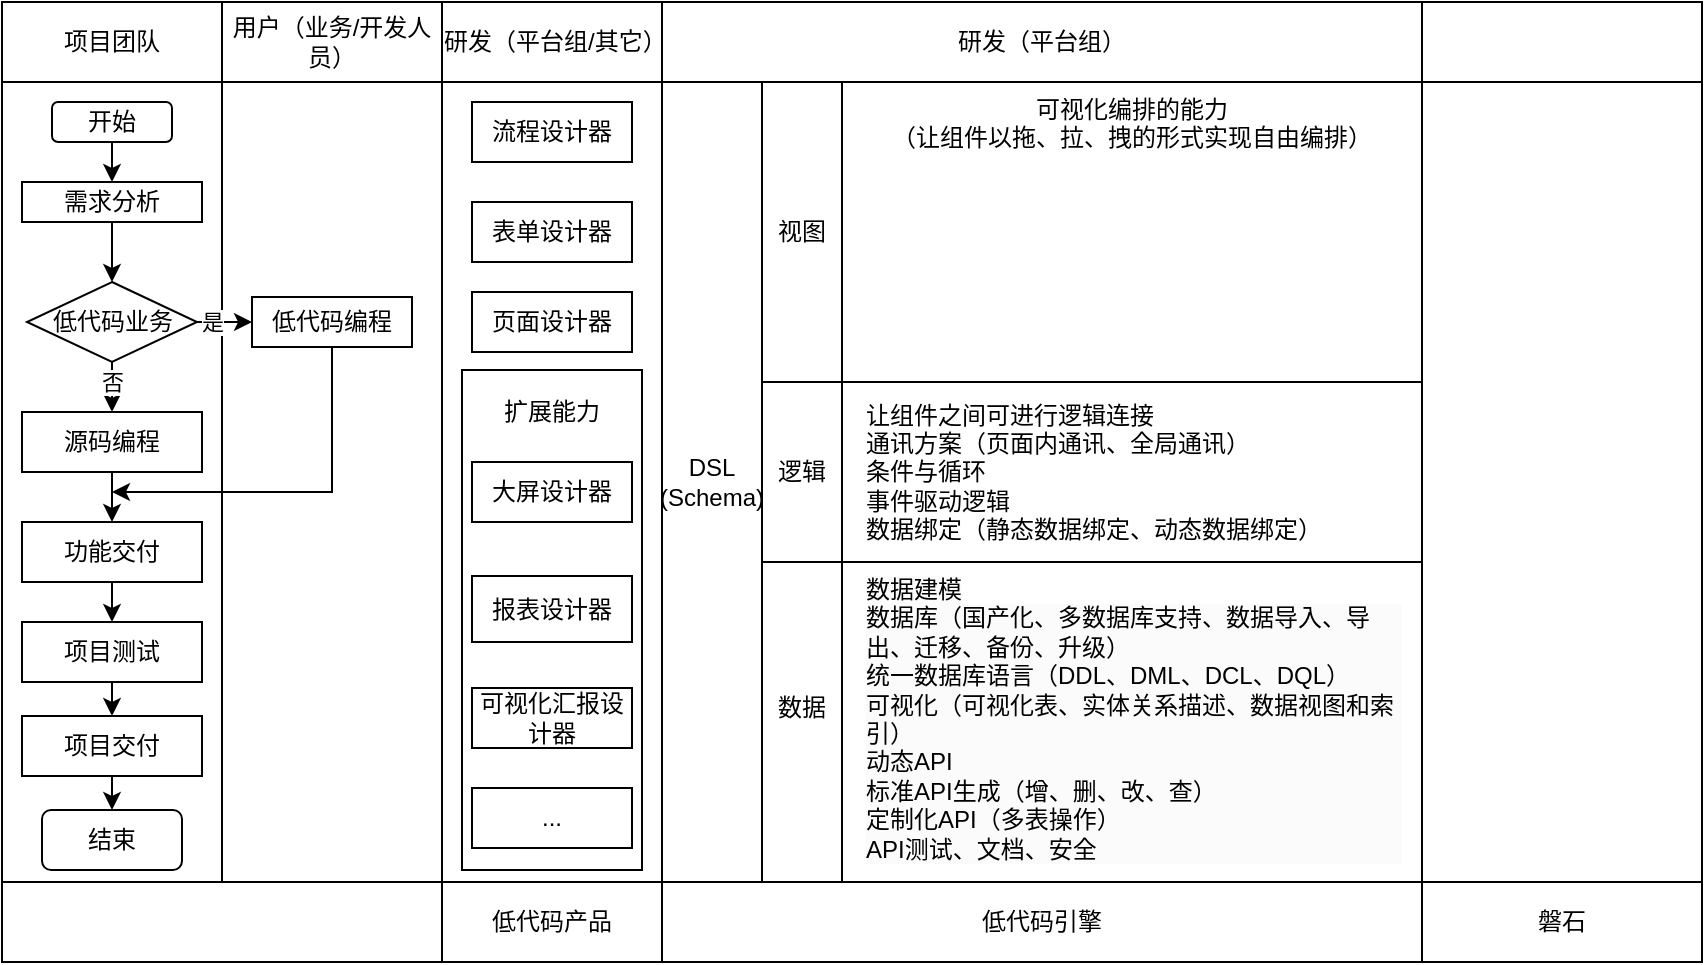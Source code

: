 <mxfile version="24.2.3" type="github">
  <diagram name="第 1 页" id="ji11t7zjMDZuTKzRz6_U">
    <mxGraphModel dx="2074" dy="678" grid="1" gridSize="10" guides="1" tooltips="1" connect="1" arrows="1" fold="1" page="1" pageScale="1" pageWidth="827" pageHeight="1169" math="0" shadow="0">
      <root>
        <mxCell id="0" />
        <mxCell id="1" parent="0" />
        <mxCell id="Uosc3sd0xL7aGzGoplJn-10" value="" style="rounded=0;whiteSpace=wrap;html=1;fillColor=none;" vertex="1" parent="1">
          <mxGeometry x="190" y="120" width="110" height="400" as="geometry" />
        </mxCell>
        <mxCell id="Uosc3sd0xL7aGzGoplJn-77" value="" style="rounded=0;whiteSpace=wrap;html=1;fillColor=none;" vertex="1" parent="1">
          <mxGeometry x="200" y="264" width="90" height="250" as="geometry" />
        </mxCell>
        <mxCell id="Uosc3sd0xL7aGzGoplJn-5" value="研发（平台组）" style="rounded=0;whiteSpace=wrap;html=1;align=center;" vertex="1" parent="1">
          <mxGeometry x="300" y="80" width="380" height="40" as="geometry" />
        </mxCell>
        <mxCell id="Uosc3sd0xL7aGzGoplJn-6" value="用户（业务/开发人员）" style="rounded=0;whiteSpace=wrap;html=1;" vertex="1" parent="1">
          <mxGeometry x="80" y="80" width="110" height="40" as="geometry" />
        </mxCell>
        <mxCell id="Uosc3sd0xL7aGzGoplJn-7" value="研发（平台组/其它）" style="rounded=0;whiteSpace=wrap;html=1;" vertex="1" parent="1">
          <mxGeometry x="190" y="80" width="110" height="40" as="geometry" />
        </mxCell>
        <mxCell id="Uosc3sd0xL7aGzGoplJn-8" value="" style="rounded=0;whiteSpace=wrap;html=1;" vertex="1" parent="1">
          <mxGeometry x="80" y="120" width="110" height="400" as="geometry" />
        </mxCell>
        <mxCell id="Uosc3sd0xL7aGzGoplJn-17" value="项目团队" style="rounded=0;whiteSpace=wrap;html=1;" vertex="1" parent="1">
          <mxGeometry x="-30" y="80" width="110" height="40" as="geometry" />
        </mxCell>
        <mxCell id="Uosc3sd0xL7aGzGoplJn-18" value="" style="rounded=0;whiteSpace=wrap;html=1;" vertex="1" parent="1">
          <mxGeometry x="-30" y="120" width="110" height="400" as="geometry" />
        </mxCell>
        <mxCell id="Uosc3sd0xL7aGzGoplJn-19" value="开始" style="rounded=1;whiteSpace=wrap;html=1;" vertex="1" parent="1">
          <mxGeometry x="-5" y="130" width="60" height="20" as="geometry" />
        </mxCell>
        <mxCell id="Uosc3sd0xL7aGzGoplJn-20" value="低代码业务" style="rhombus;whiteSpace=wrap;html=1;" vertex="1" parent="1">
          <mxGeometry x="-17.5" y="220" width="85" height="40" as="geometry" />
        </mxCell>
        <mxCell id="Uosc3sd0xL7aGzGoplJn-21" value="需求分析" style="rounded=0;whiteSpace=wrap;html=1;" vertex="1" parent="1">
          <mxGeometry x="-20" y="170" width="90" height="20" as="geometry" />
        </mxCell>
        <mxCell id="Uosc3sd0xL7aGzGoplJn-22" value="结束" style="rounded=1;whiteSpace=wrap;html=1;" vertex="1" parent="1">
          <mxGeometry x="-10" y="484" width="70" height="30" as="geometry" />
        </mxCell>
        <mxCell id="Uosc3sd0xL7aGzGoplJn-23" value="项目测试" style="rounded=0;whiteSpace=wrap;html=1;" vertex="1" parent="1">
          <mxGeometry x="-20" y="390" width="90" height="30" as="geometry" />
        </mxCell>
        <mxCell id="Uosc3sd0xL7aGzGoplJn-25" value="源码编程" style="rounded=0;whiteSpace=wrap;html=1;" vertex="1" parent="1">
          <mxGeometry x="-20" y="285" width="90" height="30" as="geometry" />
        </mxCell>
        <mxCell id="Uosc3sd0xL7aGzGoplJn-26" value="项目交付" style="rounded=0;whiteSpace=wrap;html=1;" vertex="1" parent="1">
          <mxGeometry x="-20" y="437" width="90" height="30" as="geometry" />
        </mxCell>
        <mxCell id="Uosc3sd0xL7aGzGoplJn-32" value="" style="endArrow=classic;html=1;rounded=0;exitX=0.5;exitY=1;exitDx=0;exitDy=0;" edge="1" parent="1" source="Uosc3sd0xL7aGzGoplJn-19" target="Uosc3sd0xL7aGzGoplJn-21">
          <mxGeometry width="50" height="50" relative="1" as="geometry">
            <mxPoint x="220" y="270" as="sourcePoint" />
            <mxPoint x="270" y="220" as="targetPoint" />
          </mxGeometry>
        </mxCell>
        <mxCell id="Uosc3sd0xL7aGzGoplJn-33" value="" style="endArrow=classic;html=1;rounded=0;exitX=0.5;exitY=1;exitDx=0;exitDy=0;entryX=0.5;entryY=0;entryDx=0;entryDy=0;" edge="1" parent="1" source="Uosc3sd0xL7aGzGoplJn-21" target="Uosc3sd0xL7aGzGoplJn-20">
          <mxGeometry width="50" height="50" relative="1" as="geometry">
            <mxPoint x="24.76" y="210" as="sourcePoint" />
            <mxPoint x="24.76" y="230" as="targetPoint" />
          </mxGeometry>
        </mxCell>
        <mxCell id="Uosc3sd0xL7aGzGoplJn-34" value="" style="endArrow=classic;html=1;rounded=0;exitX=0.5;exitY=1;exitDx=0;exitDy=0;" edge="1" parent="1" source="Uosc3sd0xL7aGzGoplJn-20" target="Uosc3sd0xL7aGzGoplJn-25">
          <mxGeometry width="50" height="50" relative="1" as="geometry">
            <mxPoint x="35" y="220" as="sourcePoint" />
            <mxPoint x="35" y="240" as="targetPoint" />
          </mxGeometry>
        </mxCell>
        <mxCell id="Uosc3sd0xL7aGzGoplJn-47" value="否" style="edgeLabel;html=1;align=center;verticalAlign=middle;resizable=0;points=[];" vertex="1" connectable="0" parent="Uosc3sd0xL7aGzGoplJn-34">
          <mxGeometry x="-0.22" relative="1" as="geometry">
            <mxPoint as="offset" />
          </mxGeometry>
        </mxCell>
        <mxCell id="Uosc3sd0xL7aGzGoplJn-35" value="" style="endArrow=classic;html=1;rounded=0;exitX=0.5;exitY=1;exitDx=0;exitDy=0;entryX=0.5;entryY=0;entryDx=0;entryDy=0;" edge="1" parent="1" source="Uosc3sd0xL7aGzGoplJn-25" target="Uosc3sd0xL7aGzGoplJn-38">
          <mxGeometry width="50" height="50" relative="1" as="geometry">
            <mxPoint x="35" y="290" as="sourcePoint" />
            <mxPoint x="35" y="320" as="targetPoint" />
          </mxGeometry>
        </mxCell>
        <mxCell id="Uosc3sd0xL7aGzGoplJn-36" value="" style="endArrow=classic;html=1;rounded=0;exitX=0.5;exitY=1;exitDx=0;exitDy=0;entryX=0.5;entryY=0;entryDx=0;entryDy=0;" edge="1" parent="1" source="Uosc3sd0xL7aGzGoplJn-23" target="Uosc3sd0xL7aGzGoplJn-26">
          <mxGeometry width="50" height="50" relative="1" as="geometry">
            <mxPoint x="35" y="350" as="sourcePoint" />
            <mxPoint x="35" y="380" as="targetPoint" />
          </mxGeometry>
        </mxCell>
        <mxCell id="Uosc3sd0xL7aGzGoplJn-37" value="" style="endArrow=classic;html=1;rounded=0;exitX=0.5;exitY=1;exitDx=0;exitDy=0;entryX=0.5;entryY=0;entryDx=0;entryDy=0;" edge="1" parent="1" source="Uosc3sd0xL7aGzGoplJn-26" target="Uosc3sd0xL7aGzGoplJn-22">
          <mxGeometry width="50" height="50" relative="1" as="geometry">
            <mxPoint x="35" y="410" as="sourcePoint" />
            <mxPoint x="35" y="430" as="targetPoint" />
          </mxGeometry>
        </mxCell>
        <mxCell id="Uosc3sd0xL7aGzGoplJn-38" value="功能交付" style="rounded=0;whiteSpace=wrap;html=1;" vertex="1" parent="1">
          <mxGeometry x="-20" y="340" width="90" height="30" as="geometry" />
        </mxCell>
        <mxCell id="Uosc3sd0xL7aGzGoplJn-39" value="" style="endArrow=classic;html=1;rounded=0;exitX=0.5;exitY=1;exitDx=0;exitDy=0;entryX=0.5;entryY=0;entryDx=0;entryDy=0;" edge="1" parent="1" source="Uosc3sd0xL7aGzGoplJn-38" target="Uosc3sd0xL7aGzGoplJn-23">
          <mxGeometry width="50" height="50" relative="1" as="geometry">
            <mxPoint x="24.76" y="370" as="sourcePoint" />
            <mxPoint x="24.76" y="387" as="targetPoint" />
          </mxGeometry>
        </mxCell>
        <mxCell id="Uosc3sd0xL7aGzGoplJn-41" value="低代码编程" style="rounded=0;whiteSpace=wrap;html=1;" vertex="1" parent="1">
          <mxGeometry x="95" y="227.5" width="80" height="25" as="geometry" />
        </mxCell>
        <mxCell id="Uosc3sd0xL7aGzGoplJn-42" value="" style="endArrow=classic;html=1;rounded=0;exitX=0.5;exitY=1;exitDx=0;exitDy=0;" edge="1" parent="1" source="Uosc3sd0xL7aGzGoplJn-41">
          <mxGeometry width="50" height="50" relative="1" as="geometry">
            <mxPoint x="135" y="270" as="sourcePoint" />
            <mxPoint x="25" y="325" as="targetPoint" />
            <Array as="points">
              <mxPoint x="135" y="325" />
            </Array>
          </mxGeometry>
        </mxCell>
        <mxCell id="Uosc3sd0xL7aGzGoplJn-45" value="" style="endArrow=classic;html=1;rounded=0;entryX=0;entryY=0.5;entryDx=0;entryDy=0;exitX=1;exitY=0.5;exitDx=0;exitDy=0;" edge="1" parent="1" source="Uosc3sd0xL7aGzGoplJn-20" target="Uosc3sd0xL7aGzGoplJn-41">
          <mxGeometry width="50" height="50" relative="1" as="geometry">
            <mxPoint x="35" y="220" as="sourcePoint" />
            <mxPoint x="35" y="240" as="targetPoint" />
          </mxGeometry>
        </mxCell>
        <mxCell id="Uosc3sd0xL7aGzGoplJn-46" value="是" style="edgeLabel;html=1;align=center;verticalAlign=middle;resizable=0;points=[];" vertex="1" connectable="0" parent="Uosc3sd0xL7aGzGoplJn-45">
          <mxGeometry x="-0.455" relative="1" as="geometry">
            <mxPoint as="offset" />
          </mxGeometry>
        </mxCell>
        <mxCell id="Uosc3sd0xL7aGzGoplJn-54" value="流程设计器" style="rounded=0;whiteSpace=wrap;html=1;" vertex="1" parent="1">
          <mxGeometry x="205" y="130" width="80" height="30" as="geometry" />
        </mxCell>
        <mxCell id="Uosc3sd0xL7aGzGoplJn-55" value="表单设计器" style="rounded=0;whiteSpace=wrap;html=1;" vertex="1" parent="1">
          <mxGeometry x="205" y="180" width="80" height="30" as="geometry" />
        </mxCell>
        <mxCell id="Uosc3sd0xL7aGzGoplJn-56" value="页面设计器" style="rounded=0;whiteSpace=wrap;html=1;" vertex="1" parent="1">
          <mxGeometry x="205" y="225" width="80" height="30" as="geometry" />
        </mxCell>
        <mxCell id="Uosc3sd0xL7aGzGoplJn-57" value="报表设计器" style="rounded=0;whiteSpace=wrap;html=1;" vertex="1" parent="1">
          <mxGeometry x="205" y="367" width="80" height="33" as="geometry" />
        </mxCell>
        <mxCell id="Uosc3sd0xL7aGzGoplJn-58" value="大屏设计器" style="rounded=0;whiteSpace=wrap;html=1;" vertex="1" parent="1">
          <mxGeometry x="205" y="310" width="80" height="30" as="geometry" />
        </mxCell>
        <mxCell id="Uosc3sd0xL7aGzGoplJn-59" value="可视化汇报设计器" style="rounded=0;whiteSpace=wrap;html=1;" vertex="1" parent="1">
          <mxGeometry x="205" y="423" width="80" height="30" as="geometry" />
        </mxCell>
        <mxCell id="Uosc3sd0xL7aGzGoplJn-60" value="..." style="rounded=0;whiteSpace=wrap;html=1;" vertex="1" parent="1">
          <mxGeometry x="205" y="473" width="80" height="30" as="geometry" />
        </mxCell>
        <mxCell id="Uosc3sd0xL7aGzGoplJn-62" value="" style="rounded=0;whiteSpace=wrap;html=1;" vertex="1" parent="1">
          <mxGeometry x="-30" y="520" width="710" height="40" as="geometry" />
        </mxCell>
        <mxCell id="Uosc3sd0xL7aGzGoplJn-63" value="低代码产品" style="rounded=0;whiteSpace=wrap;html=1;" vertex="1" parent="1">
          <mxGeometry x="190" y="520" width="110" height="40" as="geometry" />
        </mxCell>
        <mxCell id="Uosc3sd0xL7aGzGoplJn-64" value="低代码引擎" style="rounded=0;whiteSpace=wrap;html=1;" vertex="1" parent="1">
          <mxGeometry x="300" y="520" width="380" height="40" as="geometry" />
        </mxCell>
        <mxCell id="Uosc3sd0xL7aGzGoplJn-65" value="" style="rounded=0;whiteSpace=wrap;html=1;" vertex="1" parent="1">
          <mxGeometry x="300" y="120" width="380" height="400" as="geometry" />
        </mxCell>
        <mxCell id="Uosc3sd0xL7aGzGoplJn-66" value="磐石" style="rounded=0;whiteSpace=wrap;html=1;" vertex="1" parent="1">
          <mxGeometry x="680" y="520" width="140" height="40" as="geometry" />
        </mxCell>
        <mxCell id="Uosc3sd0xL7aGzGoplJn-67" value="" style="rounded=0;whiteSpace=wrap;html=1;" vertex="1" parent="1">
          <mxGeometry x="680" y="120" width="140" height="400" as="geometry" />
        </mxCell>
        <mxCell id="Uosc3sd0xL7aGzGoplJn-68" value="" style="rounded=0;whiteSpace=wrap;html=1;" vertex="1" parent="1">
          <mxGeometry x="680" y="80" width="140" height="40" as="geometry" />
        </mxCell>
        <mxCell id="Uosc3sd0xL7aGzGoplJn-69" value="DSL&lt;div&gt;(Schema)&lt;/div&gt;" style="rounded=0;whiteSpace=wrap;html=1;" vertex="1" parent="1">
          <mxGeometry x="300" y="120" width="50" height="400" as="geometry" />
        </mxCell>
        <mxCell id="Uosc3sd0xL7aGzGoplJn-70" value="可视化编排的能力&lt;div&gt;（让组件以拖、拉、拽的形式实现自由编排）&lt;br&gt;&lt;div&gt;&lt;br&gt;&lt;div&gt;&lt;div&gt;&lt;div&gt;&lt;div&gt;&lt;br&gt;&lt;/div&gt;&lt;/div&gt;&lt;/div&gt;&lt;/div&gt;&lt;/div&gt;&lt;/div&gt;" style="rounded=0;whiteSpace=wrap;html=1;verticalAlign=top;" vertex="1" parent="1">
          <mxGeometry x="390" y="120" width="290" height="160" as="geometry" />
        </mxCell>
        <mxCell id="Uosc3sd0xL7aGzGoplJn-71" value="&lt;div&gt;&lt;br&gt;&lt;/div&gt;" style="rounded=0;whiteSpace=wrap;html=1;verticalAlign=top;" vertex="1" parent="1">
          <mxGeometry x="390" y="270" width="290" height="90" as="geometry" />
        </mxCell>
        <mxCell id="Uosc3sd0xL7aGzGoplJn-72" value="" style="rounded=0;whiteSpace=wrap;html=1;verticalAlign=top;" vertex="1" parent="1">
          <mxGeometry x="390" y="360" width="290" height="160" as="geometry" />
        </mxCell>
        <mxCell id="Uosc3sd0xL7aGzGoplJn-74" value="视图" style="rounded=0;whiteSpace=wrap;html=1;" vertex="1" parent="1">
          <mxGeometry x="350" y="120" width="40" height="150" as="geometry" />
        </mxCell>
        <mxCell id="Uosc3sd0xL7aGzGoplJn-75" value="逻辑" style="rounded=0;whiteSpace=wrap;html=1;" vertex="1" parent="1">
          <mxGeometry x="350" y="270" width="40" height="90" as="geometry" />
        </mxCell>
        <mxCell id="Uosc3sd0xL7aGzGoplJn-76" value="数据&lt;div&gt;&lt;br&gt;&lt;/div&gt;" style="rounded=0;whiteSpace=wrap;html=1;" vertex="1" parent="1">
          <mxGeometry x="350" y="360" width="40" height="160" as="geometry" />
        </mxCell>
        <mxCell id="Uosc3sd0xL7aGzGoplJn-79" value="扩展能力" style="text;html=1;align=center;verticalAlign=middle;whiteSpace=wrap;rounded=0;" vertex="1" parent="1">
          <mxGeometry x="215" y="270" width="60" height="30" as="geometry" />
        </mxCell>
        <mxCell id="Uosc3sd0xL7aGzGoplJn-83" value="&lt;span style=&quot;color: rgb(0, 0, 0); font-family: Helvetica; font-size: 12px; font-style: normal; font-variant-ligatures: normal; font-variant-caps: normal; font-weight: 400; letter-spacing: normal; orphans: 2; text-align: left; text-indent: 0px; text-transform: none; widows: 2; word-spacing: 0px; -webkit-text-stroke-width: 0px; white-space: normal; background-color: rgb(251, 251, 251); text-decoration-thickness: initial; text-decoration-style: initial; text-decoration-color: initial; display: inline !important; float: none;&quot;&gt;数据建模&lt;/span&gt;&lt;div style=&quot;forced-color-adjust: none; color: rgb(0, 0, 0); font-family: Helvetica; font-size: 12px; font-style: normal; font-variant-ligatures: normal; font-variant-caps: normal; font-weight: 400; letter-spacing: normal; orphans: 2; text-align: left; text-indent: 0px; text-transform: none; widows: 2; word-spacing: 0px; -webkit-text-stroke-width: 0px; white-space: normal; background-color: rgb(251, 251, 251); text-decoration-thickness: initial; text-decoration-style: initial; text-decoration-color: initial;&quot;&gt;数据库（国产化、多数据库支持、数据导入、导出、迁移、备份、升级）&lt;/div&gt;&lt;div style=&quot;forced-color-adjust: none; color: rgb(0, 0, 0); font-family: Helvetica; font-size: 12px; font-style: normal; font-variant-ligatures: normal; font-variant-caps: normal; font-weight: 400; letter-spacing: normal; orphans: 2; text-align: left; text-indent: 0px; text-transform: none; widows: 2; word-spacing: 0px; -webkit-text-stroke-width: 0px; white-space: normal; background-color: rgb(251, 251, 251); text-decoration-thickness: initial; text-decoration-style: initial; text-decoration-color: initial;&quot;&gt;统一数据库语言（DDL、DML、DCL、DQL）&lt;/div&gt;&lt;div style=&quot;forced-color-adjust: none; color: rgb(0, 0, 0); font-family: Helvetica; font-size: 12px; font-style: normal; font-variant-ligatures: normal; font-variant-caps: normal; font-weight: 400; letter-spacing: normal; orphans: 2; text-align: left; text-indent: 0px; text-transform: none; widows: 2; word-spacing: 0px; -webkit-text-stroke-width: 0px; white-space: normal; background-color: rgb(251, 251, 251); text-decoration-thickness: initial; text-decoration-style: initial; text-decoration-color: initial;&quot;&gt;可视化（可视化表、实体关系描述、数据视图和索引）&lt;/div&gt;&lt;div style=&quot;forced-color-adjust: none; color: rgb(0, 0, 0); font-family: Helvetica; font-size: 12px; font-style: normal; font-variant-ligatures: normal; font-variant-caps: normal; font-weight: 400; letter-spacing: normal; orphans: 2; text-align: left; text-indent: 0px; text-transform: none; widows: 2; word-spacing: 0px; -webkit-text-stroke-width: 0px; white-space: normal; background-color: rgb(251, 251, 251); text-decoration-thickness: initial; text-decoration-style: initial; text-decoration-color: initial;&quot;&gt;动态API&lt;/div&gt;&lt;div style=&quot;forced-color-adjust: none; color: rgb(0, 0, 0); font-family: Helvetica; font-size: 12px; font-style: normal; font-variant-ligatures: normal; font-variant-caps: normal; font-weight: 400; letter-spacing: normal; orphans: 2; text-align: left; text-indent: 0px; text-transform: none; widows: 2; word-spacing: 0px; -webkit-text-stroke-width: 0px; white-space: normal; background-color: rgb(251, 251, 251); text-decoration-thickness: initial; text-decoration-style: initial; text-decoration-color: initial;&quot;&gt;标准API生成（增、删、改、查）&lt;/div&gt;&lt;div style=&quot;forced-color-adjust: none; color: rgb(0, 0, 0); font-family: Helvetica; font-size: 12px; font-style: normal; font-variant-ligatures: normal; font-variant-caps: normal; font-weight: 400; letter-spacing: normal; orphans: 2; text-align: left; text-indent: 0px; text-transform: none; widows: 2; word-spacing: 0px; -webkit-text-stroke-width: 0px; white-space: normal; background-color: rgb(251, 251, 251); text-decoration-thickness: initial; text-decoration-style: initial; text-decoration-color: initial;&quot;&gt;定制化API（多表操作）&lt;/div&gt;&lt;div style=&quot;forced-color-adjust: none; color: rgb(0, 0, 0); font-family: Helvetica; font-size: 12px; font-style: normal; font-variant-ligatures: normal; font-variant-caps: normal; font-weight: 400; letter-spacing: normal; orphans: 2; text-align: left; text-indent: 0px; text-transform: none; widows: 2; word-spacing: 0px; -webkit-text-stroke-width: 0px; white-space: normal; background-color: rgb(251, 251, 251); text-decoration-thickness: initial; text-decoration-style: initial; text-decoration-color: initial;&quot;&gt;API测试、文档、安全&lt;/div&gt;" style="text;whiteSpace=wrap;html=1;" vertex="1" parent="1">
          <mxGeometry x="400" y="360" width="270" height="160" as="geometry" />
        </mxCell>
        <mxCell id="Uosc3sd0xL7aGzGoplJn-84" value="&lt;div style=&quot;&quot;&gt;&lt;div&gt;让组件之间可进行逻辑连接&lt;/div&gt;&lt;/div&gt;&lt;div style=&quot;&quot;&gt;&lt;span style=&quot;background-color: initial;&quot;&gt;通讯方案（页面内通讯、全局通讯）&lt;/span&gt;&lt;/div&gt;&lt;div style=&quot;&quot;&gt;条件与循环&lt;/div&gt;&lt;div style=&quot;&quot;&gt;事件驱动逻辑&lt;/div&gt;&lt;div style=&quot;&quot;&gt;数据绑定（静态数据绑定、动态数据绑定）&lt;/div&gt;" style="text;html=1;align=left;verticalAlign=middle;whiteSpace=wrap;rounded=0;" vertex="1" parent="1">
          <mxGeometry x="400" y="275" width="270" height="80" as="geometry" />
        </mxCell>
      </root>
    </mxGraphModel>
  </diagram>
</mxfile>
